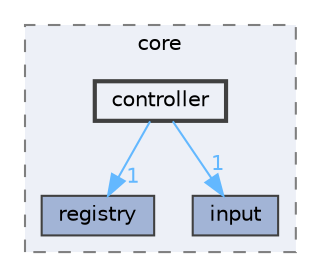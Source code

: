 digraph "techstorm/core/controller"
{
 // LATEX_PDF_SIZE
  bgcolor="transparent";
  edge [fontname=Helvetica,fontsize=10,labelfontname=Helvetica,labelfontsize=10];
  node [fontname=Helvetica,fontsize=10,shape=box,height=0.2,width=0.4];
  compound=true
  subgraph clusterdir_cf837ce2acd7da7bca021b6616dd34cf {
    graph [ bgcolor="#edf0f7", pencolor="grey50", label="core", fontname=Helvetica,fontsize=10 style="filled,dashed", URL="dir_cf837ce2acd7da7bca021b6616dd34cf.html",tooltip=""]
  dir_39c8d88d56cc1f025f25c9118affbe5f [label="registry", fillcolor="#a2b4d6", color="grey25", style="filled", URL="dir_39c8d88d56cc1f025f25c9118affbe5f.html",tooltip=""];
  dir_61cadec2374573943e13963eaad0d9f1 [label="input", fillcolor="#a2b4d6", color="grey25", style="filled", URL="dir_61cadec2374573943e13963eaad0d9f1.html",tooltip=""];
  dir_c2ac656cac1d02368fa78b1b58b26721 [label="controller", fillcolor="#edf0f7", color="grey25", style="filled,bold", URL="dir_c2ac656cac1d02368fa78b1b58b26721.html",tooltip=""];
  }
  dir_c2ac656cac1d02368fa78b1b58b26721->dir_39c8d88d56cc1f025f25c9118affbe5f [headlabel="1", labeldistance=1.5 headhref="dir_000020_000097.html" href="dir_000020_000097.html" color="steelblue1" fontcolor="steelblue1"];
  dir_c2ac656cac1d02368fa78b1b58b26721->dir_61cadec2374573943e13963eaad0d9f1 [headlabel="1", labeldistance=1.5 headhref="dir_000020_000061.html" href="dir_000020_000061.html" color="steelblue1" fontcolor="steelblue1"];
}

